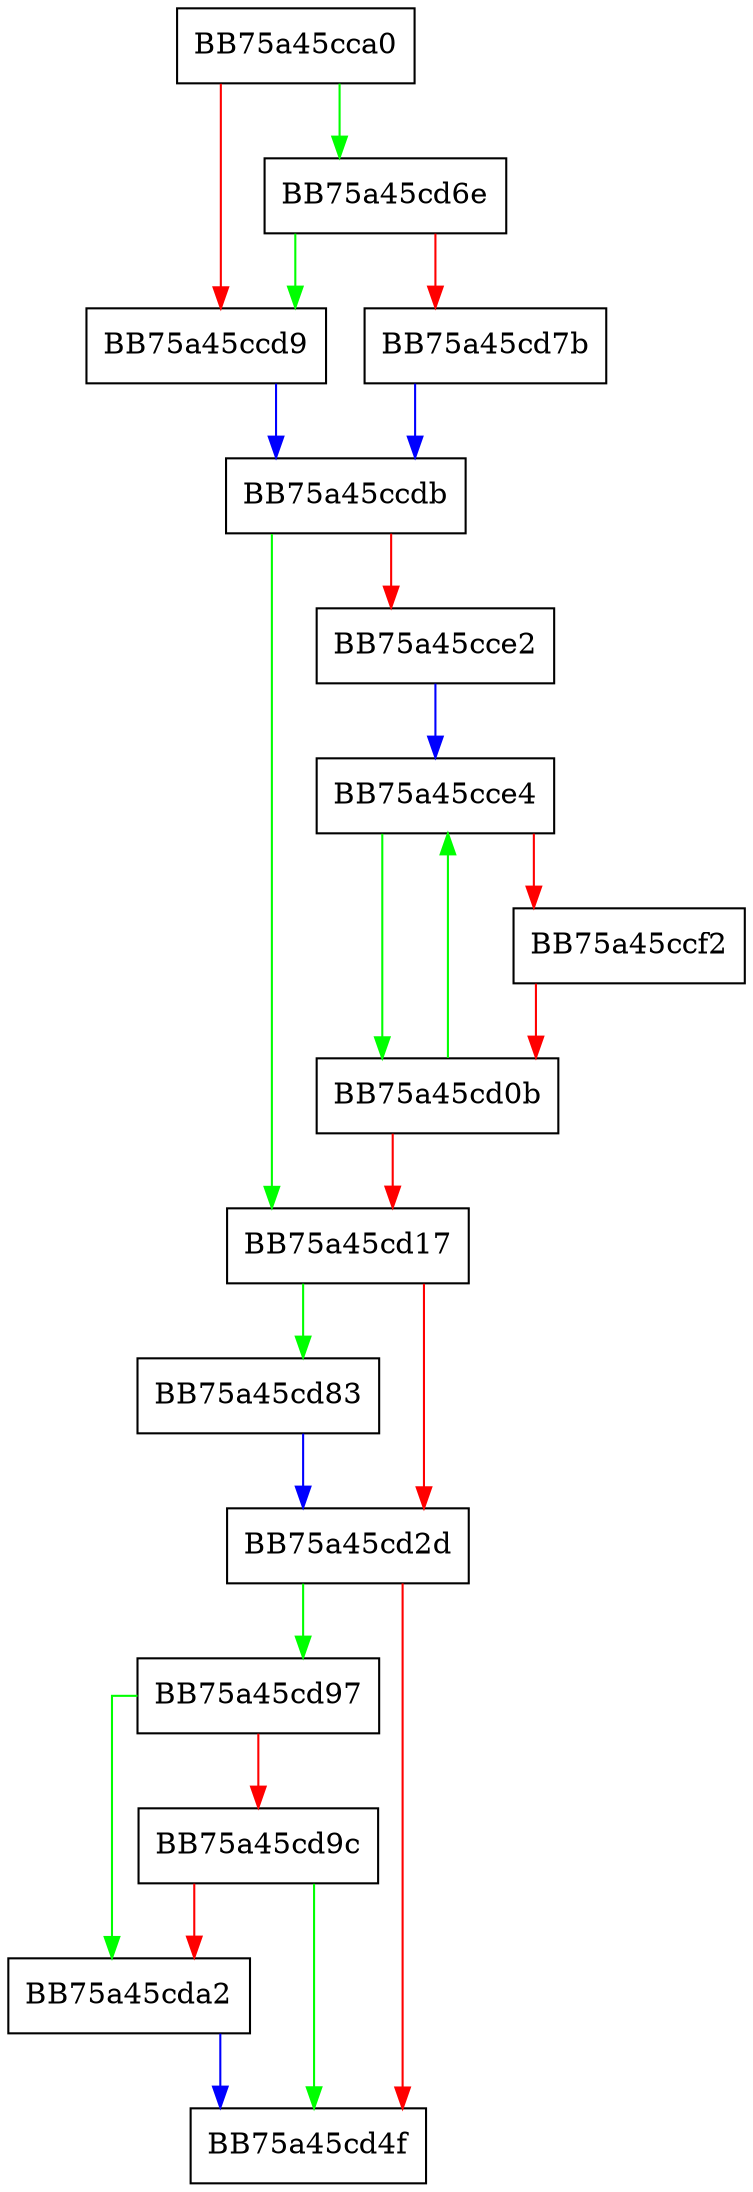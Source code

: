 digraph sqlite3RollbackAll {
  node [shape="box"];
  graph [splines=ortho];
  BB75a45cca0 -> BB75a45cd6e [color="green"];
  BB75a45cca0 -> BB75a45ccd9 [color="red"];
  BB75a45ccd9 -> BB75a45ccdb [color="blue"];
  BB75a45ccdb -> BB75a45cd17 [color="green"];
  BB75a45ccdb -> BB75a45cce2 [color="red"];
  BB75a45cce2 -> BB75a45cce4 [color="blue"];
  BB75a45cce4 -> BB75a45cd0b [color="green"];
  BB75a45cce4 -> BB75a45ccf2 [color="red"];
  BB75a45ccf2 -> BB75a45cd0b [color="red"];
  BB75a45cd0b -> BB75a45cce4 [color="green"];
  BB75a45cd0b -> BB75a45cd17 [color="red"];
  BB75a45cd17 -> BB75a45cd83 [color="green"];
  BB75a45cd17 -> BB75a45cd2d [color="red"];
  BB75a45cd2d -> BB75a45cd97 [color="green"];
  BB75a45cd2d -> BB75a45cd4f [color="red"];
  BB75a45cd6e -> BB75a45ccd9 [color="green"];
  BB75a45cd6e -> BB75a45cd7b [color="red"];
  BB75a45cd7b -> BB75a45ccdb [color="blue"];
  BB75a45cd83 -> BB75a45cd2d [color="blue"];
  BB75a45cd97 -> BB75a45cda2 [color="green"];
  BB75a45cd97 -> BB75a45cd9c [color="red"];
  BB75a45cd9c -> BB75a45cd4f [color="green"];
  BB75a45cd9c -> BB75a45cda2 [color="red"];
  BB75a45cda2 -> BB75a45cd4f [color="blue"];
}